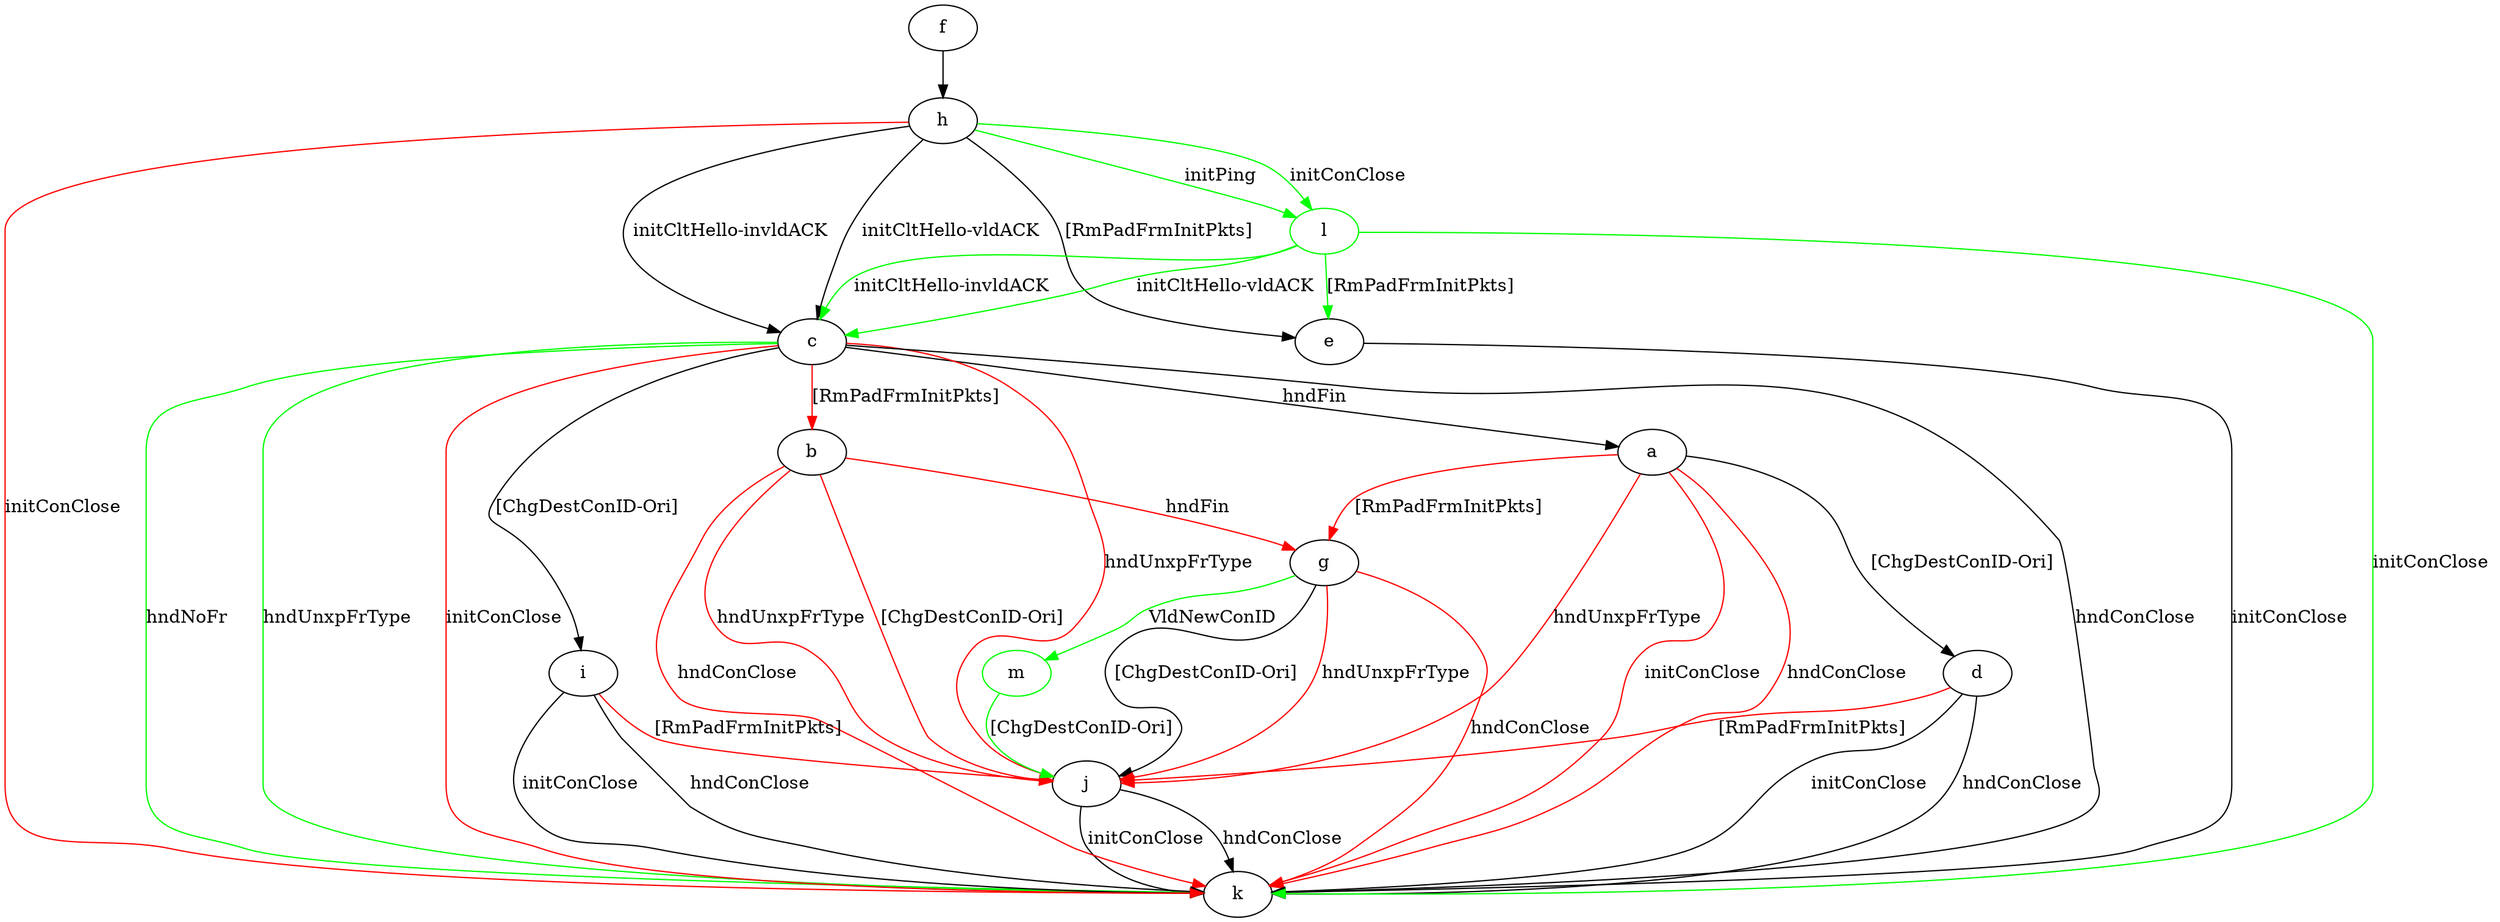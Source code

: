 digraph "" {
	a -> d	[key=0,
		label="[ChgDestConID-Ori] "];
	a -> g	[key=0,
		color=red,
		label="[RmPadFrmInitPkts] "];
	a -> j	[key=0,
		color=red,
		label="hndUnxpFrType "];
	a -> k	[key=0,
		color=red,
		label="initConClose "];
	a -> k	[key=1,
		color=red,
		label="hndConClose "];
	b -> g	[key=0,
		color=red,
		label="hndFin "];
	b -> j	[key=0,
		color=red,
		label="hndUnxpFrType "];
	b -> j	[key=1,
		color=red,
		label="[ChgDestConID-Ori] "];
	b -> k	[key=0,
		color=red,
		label="hndConClose "];
	c -> a	[key=0,
		label="hndFin "];
	c -> b	[key=0,
		color=red,
		label="[RmPadFrmInitPkts] "];
	c -> i	[key=0,
		label="[ChgDestConID-Ori] "];
	c -> j	[key=0,
		color=red,
		label="hndUnxpFrType "];
	c -> k	[key=0,
		label="hndConClose "];
	c -> k	[key=1,
		color=green,
		label="hndNoFr "];
	c -> k	[key=2,
		color=green,
		label="hndUnxpFrType "];
	c -> k	[key=3,
		color=red,
		label="initConClose "];
	d -> j	[key=0,
		color=red,
		label="[RmPadFrmInitPkts] "];
	d -> k	[key=0,
		label="initConClose "];
	d -> k	[key=1,
		label="hndConClose "];
	e -> k	[key=0,
		label="initConClose "];
	f -> h	[key=0];
	g -> j	[key=0,
		label="[ChgDestConID-Ori] "];
	g -> j	[key=1,
		color=red,
		label="hndUnxpFrType "];
	g -> k	[key=0,
		color=red,
		label="hndConClose "];
	m	[color=green];
	g -> m	[key=0,
		color=green,
		label="VldNewConID "];
	h -> c	[key=0,
		label="initCltHello-vldACK "];
	h -> c	[key=1,
		label="initCltHello-invldACK "];
	h -> e	[key=0,
		label="[RmPadFrmInitPkts] "];
	h -> k	[key=0,
		color=red,
		label="initConClose "];
	l	[color=green];
	h -> l	[key=0,
		color=green,
		label="initPing "];
	h -> l	[key=1,
		color=green,
		label="initConClose "];
	i -> j	[key=0,
		color=red,
		label="[RmPadFrmInitPkts] "];
	i -> k	[key=0,
		label="initConClose "];
	i -> k	[key=1,
		label="hndConClose "];
	j -> k	[key=0,
		label="initConClose "];
	j -> k	[key=1,
		label="hndConClose "];
	l -> c	[key=0,
		color=green,
		label="initCltHello-vldACK "];
	l -> c	[key=1,
		color=green,
		label="initCltHello-invldACK "];
	l -> e	[key=0,
		color=green,
		label="[RmPadFrmInitPkts] "];
	l -> k	[key=0,
		color=green,
		label="initConClose "];
	m -> j	[key=0,
		color=green,
		label="[ChgDestConID-Ori] "];
}
